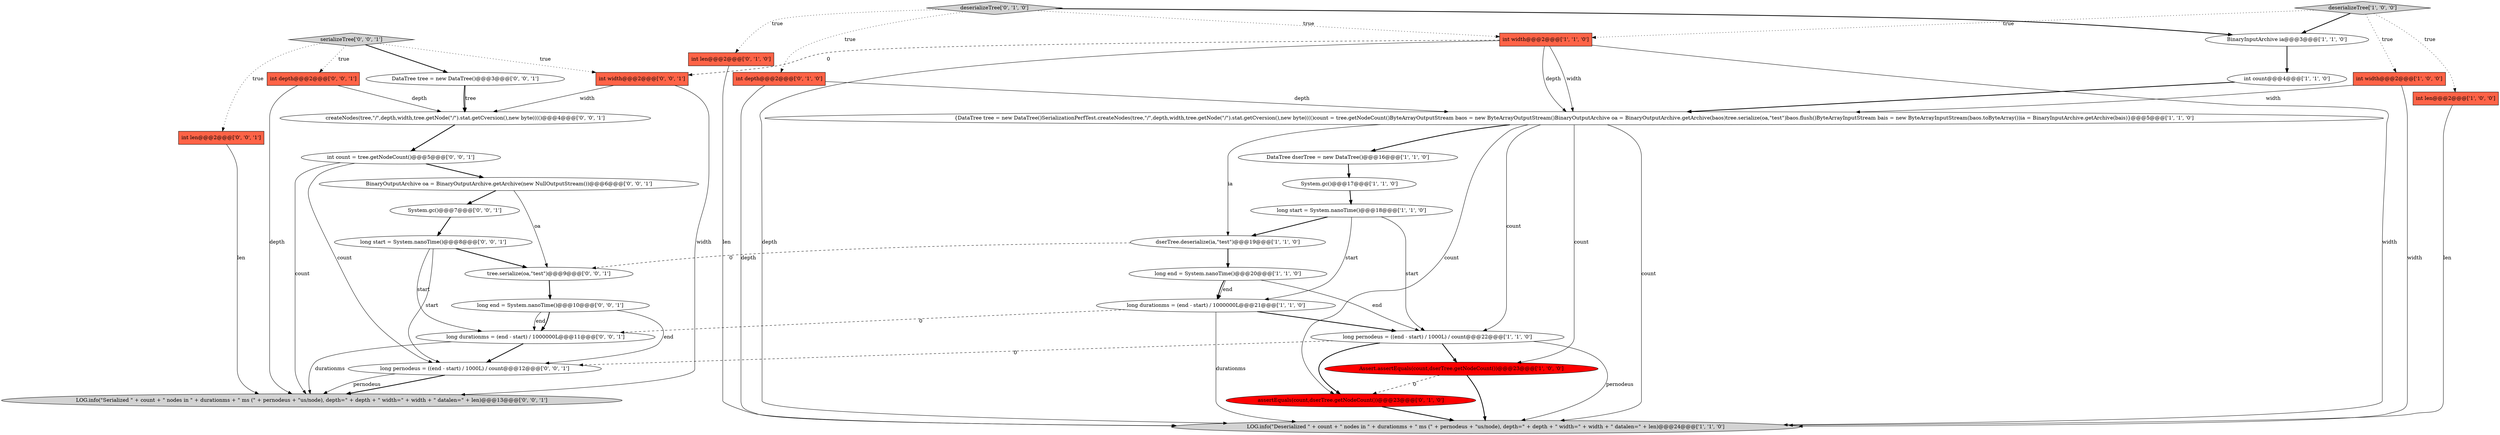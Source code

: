 digraph {
8 [style = filled, label = "BinaryInputArchive ia@@@3@@@['1', '1', '0']", fillcolor = white, shape = ellipse image = "AAA0AAABBB1BBB"];
31 [style = filled, label = "serializeTree['0', '0', '1']", fillcolor = lightgray, shape = diamond image = "AAA0AAABBB3BBB"];
32 [style = filled, label = "int count = tree.getNodeCount()@@@5@@@['0', '0', '1']", fillcolor = white, shape = ellipse image = "AAA0AAABBB3BBB"];
21 [style = filled, label = "long end = System.nanoTime()@@@10@@@['0', '0', '1']", fillcolor = white, shape = ellipse image = "AAA0AAABBB3BBB"];
27 [style = filled, label = "int width@@@2@@@['0', '0', '1']", fillcolor = tomato, shape = box image = "AAA0AAABBB3BBB"];
11 [style = filled, label = "int width@@@2@@@['1', '1', '0']", fillcolor = tomato, shape = box image = "AAA0AAABBB1BBB"];
17 [style = filled, label = "int depth@@@2@@@['0', '1', '0']", fillcolor = tomato, shape = box image = "AAA0AAABBB2BBB"];
30 [style = filled, label = "LOG.info(\"Serialized \" + count + \" nodes in \" + durationms + \" ms (\" + pernodeus + \"us/node), depth=\" + depth + \" width=\" + width + \" datalen=\" + len)@@@13@@@['0', '0', '1']", fillcolor = lightgray, shape = ellipse image = "AAA0AAABBB3BBB"];
10 [style = filled, label = "int count@@@4@@@['1', '1', '0']", fillcolor = white, shape = ellipse image = "AAA0AAABBB1BBB"];
0 [style = filled, label = "int width@@@2@@@['1', '0', '0']", fillcolor = tomato, shape = box image = "AAA0AAABBB1BBB"];
20 [style = filled, label = "BinaryOutputArchive oa = BinaryOutputArchive.getArchive(new NullOutputStream())@@@6@@@['0', '0', '1']", fillcolor = white, shape = ellipse image = "AAA0AAABBB3BBB"];
3 [style = filled, label = "long pernodeus = ((end - start) / 1000L) / count@@@22@@@['1', '1', '0']", fillcolor = white, shape = ellipse image = "AAA0AAABBB1BBB"];
13 [style = filled, label = "long start = System.nanoTime()@@@18@@@['1', '1', '0']", fillcolor = white, shape = ellipse image = "AAA0AAABBB1BBB"];
15 [style = filled, label = "DataTree dserTree = new DataTree()@@@16@@@['1', '1', '0']", fillcolor = white, shape = ellipse image = "AAA0AAABBB1BBB"];
28 [style = filled, label = "DataTree tree = new DataTree()@@@3@@@['0', '0', '1']", fillcolor = white, shape = ellipse image = "AAA0AAABBB3BBB"];
29 [style = filled, label = "createNodes(tree,\"/\",depth,width,tree.getNode(\"/\").stat.getCversion(),new byte(((()@@@4@@@['0', '0', '1']", fillcolor = white, shape = ellipse image = "AAA0AAABBB3BBB"];
1 [style = filled, label = "dserTree.deserialize(ia,\"test\")@@@19@@@['1', '1', '0']", fillcolor = white, shape = ellipse image = "AAA0AAABBB1BBB"];
5 [style = filled, label = "int len@@@2@@@['1', '0', '0']", fillcolor = tomato, shape = box image = "AAA0AAABBB1BBB"];
12 [style = filled, label = "{DataTree tree = new DataTree()SerializationPerfTest.createNodes(tree,\"/\",depth,width,tree.getNode(\"/\").stat.getCversion(),new byte(((()count = tree.getNodeCount()ByteArrayOutputStream baos = new ByteArrayOutputStream()BinaryOutputArchive oa = BinaryOutputArchive.getArchive(baos)tree.serialize(oa,\"test\")baos.flush()ByteArrayInputStream bais = new ByteArrayInputStream(baos.toByteArray())ia = BinaryInputArchive.getArchive(bais)}@@@5@@@['1', '1', '0']", fillcolor = white, shape = ellipse image = "AAA0AAABBB1BBB"];
24 [style = filled, label = "tree.serialize(oa,\"test\")@@@9@@@['0', '0', '1']", fillcolor = white, shape = ellipse image = "AAA0AAABBB3BBB"];
25 [style = filled, label = "int len@@@2@@@['0', '0', '1']", fillcolor = tomato, shape = box image = "AAA0AAABBB3BBB"];
34 [style = filled, label = "System.gc()@@@7@@@['0', '0', '1']", fillcolor = white, shape = ellipse image = "AAA0AAABBB3BBB"];
16 [style = filled, label = "deserializeTree['0', '1', '0']", fillcolor = lightgray, shape = diamond image = "AAA0AAABBB2BBB"];
23 [style = filled, label = "int depth@@@2@@@['0', '0', '1']", fillcolor = tomato, shape = box image = "AAA0AAABBB3BBB"];
26 [style = filled, label = "long durationms = (end - start) / 1000000L@@@11@@@['0', '0', '1']", fillcolor = white, shape = ellipse image = "AAA0AAABBB3BBB"];
9 [style = filled, label = "LOG.info(\"Deserialized \" + count + \" nodes in \" + durationms + \" ms (\" + pernodeus + \"us/node), depth=\" + depth + \" width=\" + width + \" datalen=\" + len)@@@24@@@['1', '1', '0']", fillcolor = lightgray, shape = ellipse image = "AAA0AAABBB1BBB"];
4 [style = filled, label = "long end = System.nanoTime()@@@20@@@['1', '1', '0']", fillcolor = white, shape = ellipse image = "AAA0AAABBB1BBB"];
6 [style = filled, label = "System.gc()@@@17@@@['1', '1', '0']", fillcolor = white, shape = ellipse image = "AAA0AAABBB1BBB"];
33 [style = filled, label = "long start = System.nanoTime()@@@8@@@['0', '0', '1']", fillcolor = white, shape = ellipse image = "AAA0AAABBB3BBB"];
7 [style = filled, label = "deserializeTree['1', '0', '0']", fillcolor = lightgray, shape = diamond image = "AAA0AAABBB1BBB"];
14 [style = filled, label = "long durationms = (end - start) / 1000000L@@@21@@@['1', '1', '0']", fillcolor = white, shape = ellipse image = "AAA0AAABBB1BBB"];
19 [style = filled, label = "assertEquals(count,dserTree.getNodeCount())@@@23@@@['0', '1', '0']", fillcolor = red, shape = ellipse image = "AAA1AAABBB2BBB"];
22 [style = filled, label = "long pernodeus = ((end - start) / 1000L) / count@@@12@@@['0', '0', '1']", fillcolor = white, shape = ellipse image = "AAA0AAABBB3BBB"];
2 [style = filled, label = "Assert.assertEquals(count,dserTree.getNodeCount())@@@23@@@['1', '0', '0']", fillcolor = red, shape = ellipse image = "AAA1AAABBB1BBB"];
18 [style = filled, label = "int len@@@2@@@['0', '1', '0']", fillcolor = tomato, shape = box image = "AAA0AAABBB2BBB"];
13->14 [style = solid, label="start"];
14->3 [style = bold, label=""];
28->29 [style = bold, label=""];
12->9 [style = solid, label="count"];
8->10 [style = bold, label=""];
1->4 [style = bold, label=""];
0->12 [style = solid, label="width"];
11->12 [style = solid, label="width"];
4->14 [style = bold, label=""];
31->25 [style = dotted, label="true"];
14->9 [style = solid, label="durationms"];
2->19 [style = dashed, label="0"];
5->9 [style = solid, label="len"];
16->8 [style = bold, label=""];
3->9 [style = solid, label="pernodeus"];
0->9 [style = solid, label="width"];
20->34 [style = bold, label=""];
16->17 [style = dotted, label="true"];
12->3 [style = solid, label="count"];
34->33 [style = bold, label=""];
12->15 [style = bold, label=""];
12->1 [style = solid, label="ia"];
1->24 [style = dashed, label="0"];
4->3 [style = solid, label="end"];
21->26 [style = solid, label="end"];
15->6 [style = bold, label=""];
3->22 [style = dashed, label="0"];
2->9 [style = bold, label=""];
11->9 [style = solid, label="width"];
7->0 [style = dotted, label="true"];
11->12 [style = solid, label="depth"];
7->8 [style = bold, label=""];
27->30 [style = solid, label="width"];
25->30 [style = solid, label="len"];
22->30 [style = bold, label=""];
13->1 [style = bold, label=""];
26->22 [style = bold, label=""];
26->30 [style = solid, label="durationms"];
18->9 [style = solid, label="len"];
14->26 [style = dashed, label="0"];
7->5 [style = dotted, label="true"];
23->29 [style = solid, label="depth"];
28->29 [style = solid, label="tree"];
21->26 [style = bold, label=""];
22->30 [style = solid, label="pernodeus"];
7->11 [style = dotted, label="true"];
11->9 [style = solid, label="depth"];
17->9 [style = solid, label="depth"];
17->12 [style = solid, label="depth"];
27->29 [style = solid, label="width"];
13->3 [style = solid, label="start"];
3->2 [style = bold, label=""];
32->22 [style = solid, label="count"];
10->12 [style = bold, label=""];
4->14 [style = solid, label="end"];
3->19 [style = bold, label=""];
6->13 [style = bold, label=""];
19->9 [style = bold, label=""];
33->26 [style = solid, label="start"];
20->24 [style = solid, label="oa"];
23->30 [style = solid, label="depth"];
29->32 [style = bold, label=""];
33->24 [style = bold, label=""];
31->23 [style = dotted, label="true"];
31->27 [style = dotted, label="true"];
12->2 [style = solid, label="count"];
31->28 [style = bold, label=""];
11->27 [style = dashed, label="0"];
21->22 [style = solid, label="end"];
33->22 [style = solid, label="start"];
16->11 [style = dotted, label="true"];
24->21 [style = bold, label=""];
32->20 [style = bold, label=""];
32->30 [style = solid, label="count"];
12->19 [style = solid, label="count"];
16->18 [style = dotted, label="true"];
}
